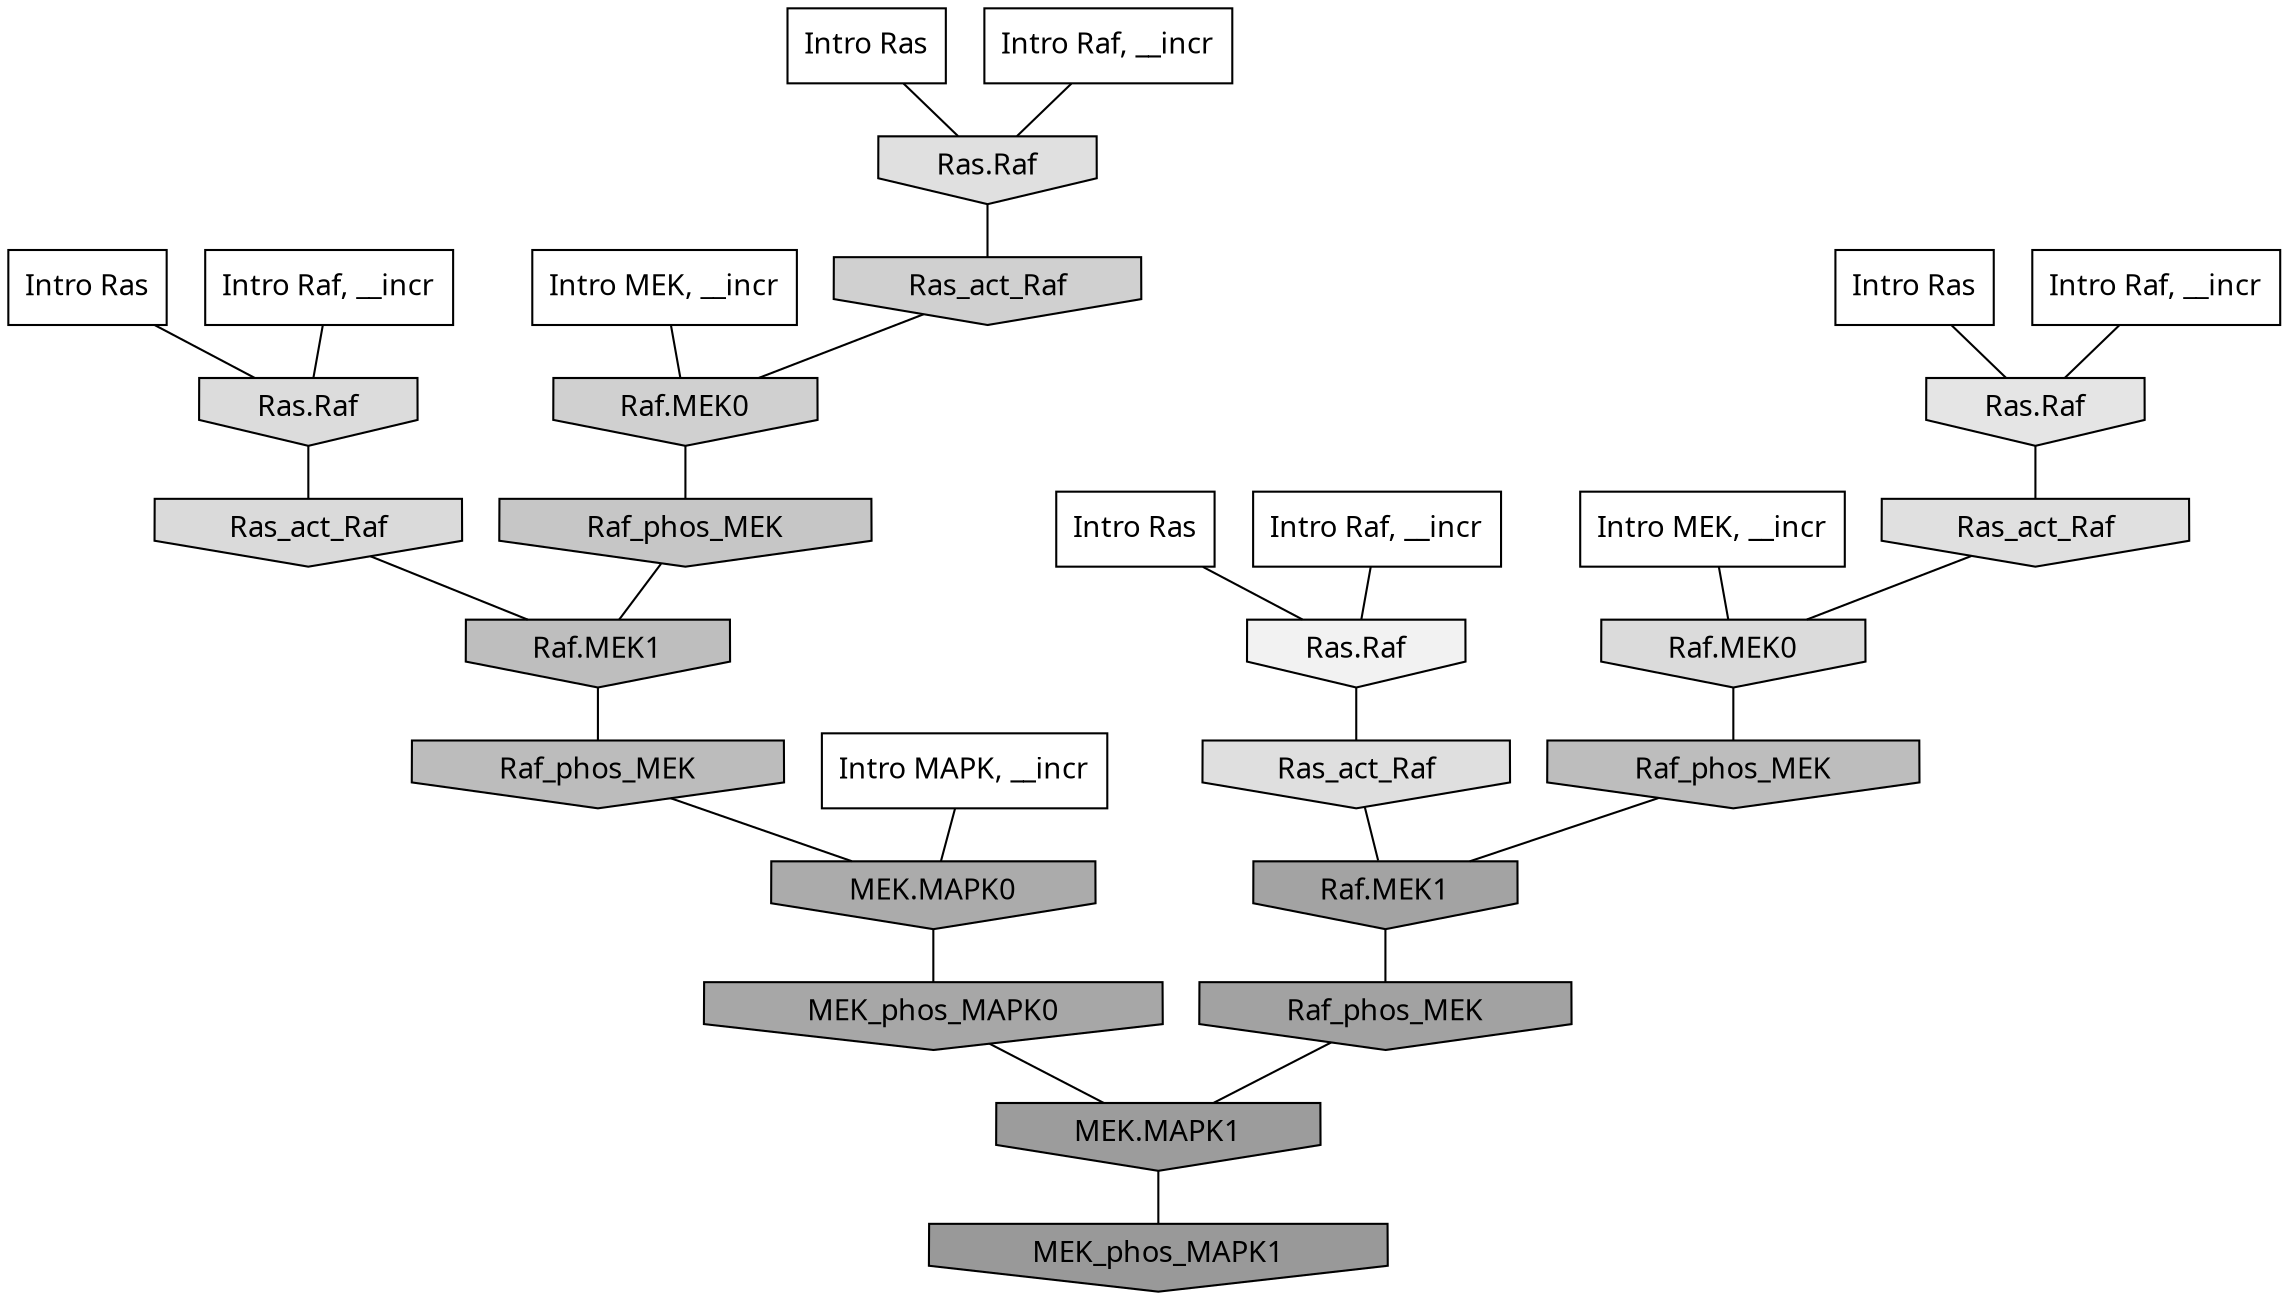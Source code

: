 digraph G{
  rankdir="TB";
  ranksep=0.30;
  node [fontname="CMU Serif"];
  edge [fontname="CMU Serif"];
  
  3 [label="Intro Ras", shape=rectangle, style=filled, fillcolor="0.000 0.000 1.000"]
  
  9 [label="Intro Ras", shape=rectangle, style=filled, fillcolor="0.000 0.000 1.000"]
  
  51 [label="Intro Ras", shape=rectangle, style=filled, fillcolor="0.000 0.000 1.000"]
  
  73 [label="Intro Ras", shape=rectangle, style=filled, fillcolor="0.000 0.000 1.000"]
  
  267 [label="Intro Raf, __incr", shape=rectangle, style=filled, fillcolor="0.000 0.000 1.000"]
  
  600 [label="Intro Raf, __incr", shape=rectangle, style=filled, fillcolor="0.000 0.000 1.000"]
  
  713 [label="Intro Raf, __incr", shape=rectangle, style=filled, fillcolor="0.000 0.000 1.000"]
  
  748 [label="Intro Raf, __incr", shape=rectangle, style=filled, fillcolor="0.000 0.000 1.000"]
  
  1572 [label="Intro MEK, __incr", shape=rectangle, style=filled, fillcolor="0.000 0.000 1.000"]
  
  1978 [label="Intro MEK, __incr", shape=rectangle, style=filled, fillcolor="0.000 0.000 1.000"]
  
  3075 [label="Intro MAPK, __incr", shape=rectangle, style=filled, fillcolor="0.000 0.000 1.000"]
  
  3656 [label="Ras.Raf", shape=invhouse, style=filled, fillcolor="0.000 0.000 0.949"]
  
  4359 [label="Ras.Raf", shape=invhouse, style=filled, fillcolor="0.000 0.000 0.896"]
  
  4646 [label="Ras_act_Raf", shape=invhouse, style=filled, fillcolor="0.000 0.000 0.876"]
  
  4655 [label="Ras.Raf", shape=invhouse, style=filled, fillcolor="0.000 0.000 0.876"]
  
  4745 [label="Ras_act_Raf", shape=invhouse, style=filled, fillcolor="0.000 0.000 0.872"]
  
  4907 [label="Ras.Raf", shape=invhouse, style=filled, fillcolor="0.000 0.000 0.861"]
  
  4980 [label="Raf.MEK0", shape=invhouse, style=filled, fillcolor="0.000 0.000 0.856"]
  
  5018 [label="Ras_act_Raf", shape=invhouse, style=filled, fillcolor="0.000 0.000 0.853"]
  
  5640 [label="Ras_act_Raf", shape=invhouse, style=filled, fillcolor="0.000 0.000 0.816"]
  
  5644 [label="Raf.MEK0", shape=invhouse, style=filled, fillcolor="0.000 0.000 0.816"]
  
  6438 [label="Raf_phos_MEK", shape=invhouse, style=filled, fillcolor="0.000 0.000 0.775"]
  
  7296 [label="Raf.MEK1", shape=invhouse, style=filled, fillcolor="0.000 0.000 0.743"]
  
  7422 [label="Raf_phos_MEK", shape=invhouse, style=filled, fillcolor="0.000 0.000 0.739"]
  
  7480 [label="Raf_phos_MEK", shape=invhouse, style=filled, fillcolor="0.000 0.000 0.738"]
  
  9819 [label="MEK.MAPK0", shape=invhouse, style=filled, fillcolor="0.000 0.000 0.670"]
  
  10550 [label="MEK_phos_MAPK0", shape=invhouse, style=filled, fillcolor="0.000 0.000 0.654"]
  
  11306 [label="Raf.MEK1", shape=invhouse, style=filled, fillcolor="0.000 0.000 0.638"]
  
  11415 [label="Raf_phos_MEK", shape=invhouse, style=filled, fillcolor="0.000 0.000 0.636"]
  
  12768 [label="MEK.MAPK1", shape=invhouse, style=filled, fillcolor="0.000 0.000 0.612"]
  
  13463 [label="MEK_phos_MAPK1", shape=invhouse, style=filled, fillcolor="0.000 0.000 0.600"]
  
  
  12768 -> 13463 [dir=none, color="0.000 0.000 0.000"] 
  11415 -> 12768 [dir=none, color="0.000 0.000 0.000"] 
  11306 -> 11415 [dir=none, color="0.000 0.000 0.000"] 
  10550 -> 12768 [dir=none, color="0.000 0.000 0.000"] 
  9819 -> 10550 [dir=none, color="0.000 0.000 0.000"] 
  7480 -> 9819 [dir=none, color="0.000 0.000 0.000"] 
  7422 -> 11306 [dir=none, color="0.000 0.000 0.000"] 
  7296 -> 7480 [dir=none, color="0.000 0.000 0.000"] 
  6438 -> 7296 [dir=none, color="0.000 0.000 0.000"] 
  5644 -> 6438 [dir=none, color="0.000 0.000 0.000"] 
  5640 -> 5644 [dir=none, color="0.000 0.000 0.000"] 
  5018 -> 7296 [dir=none, color="0.000 0.000 0.000"] 
  4980 -> 7422 [dir=none, color="0.000 0.000 0.000"] 
  4907 -> 5018 [dir=none, color="0.000 0.000 0.000"] 
  4745 -> 11306 [dir=none, color="0.000 0.000 0.000"] 
  4655 -> 5640 [dir=none, color="0.000 0.000 0.000"] 
  4646 -> 4980 [dir=none, color="0.000 0.000 0.000"] 
  4359 -> 4646 [dir=none, color="0.000 0.000 0.000"] 
  3656 -> 4745 [dir=none, color="0.000 0.000 0.000"] 
  3075 -> 9819 [dir=none, color="0.000 0.000 0.000"] 
  1978 -> 4980 [dir=none, color="0.000 0.000 0.000"] 
  1572 -> 5644 [dir=none, color="0.000 0.000 0.000"] 
  748 -> 4655 [dir=none, color="0.000 0.000 0.000"] 
  713 -> 4359 [dir=none, color="0.000 0.000 0.000"] 
  600 -> 4907 [dir=none, color="0.000 0.000 0.000"] 
  267 -> 3656 [dir=none, color="0.000 0.000 0.000"] 
  73 -> 3656 [dir=none, color="0.000 0.000 0.000"] 
  51 -> 4655 [dir=none, color="0.000 0.000 0.000"] 
  9 -> 4359 [dir=none, color="0.000 0.000 0.000"] 
  3 -> 4907 [dir=none, color="0.000 0.000 0.000"] 
  
  }
